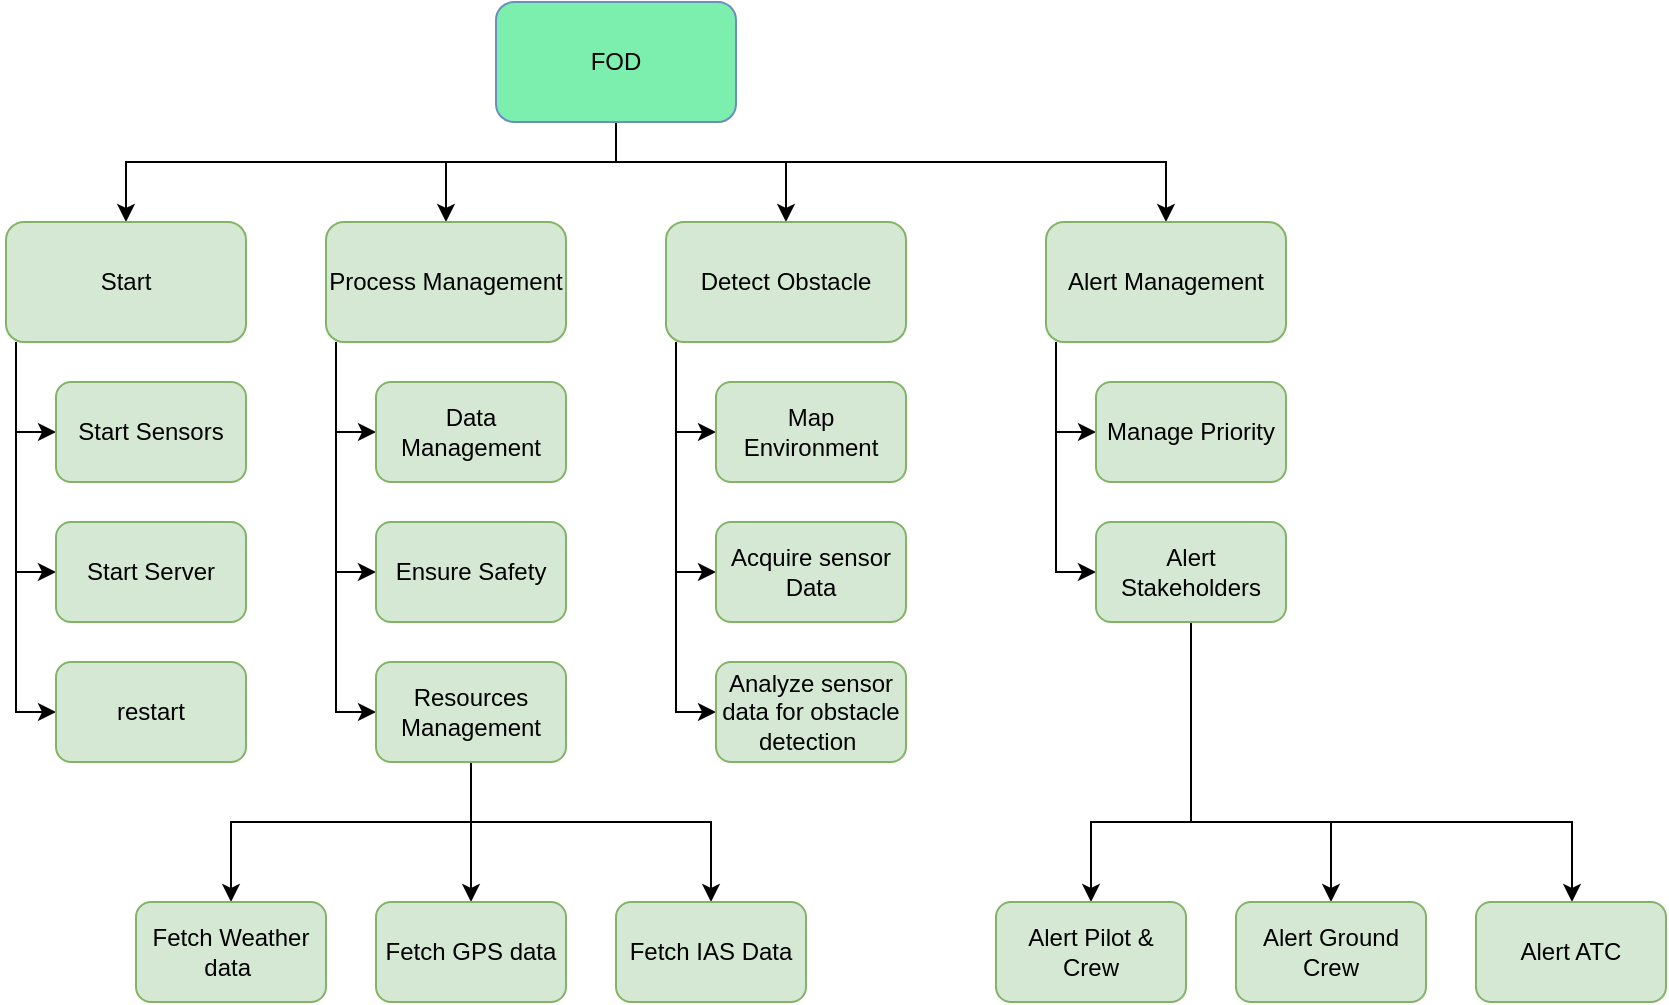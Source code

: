 <mxfile version="24.5.5" type="github">
  <diagram name="Page-1" id="U8d86U9HG2oWJi0DARNd">
    <mxGraphModel dx="1050" dy="522" grid="1" gridSize="10" guides="1" tooltips="1" connect="1" arrows="1" fold="1" page="1" pageScale="1" pageWidth="850" pageHeight="1100" math="0" shadow="0">
      <root>
        <mxCell id="0" />
        <mxCell id="1" parent="0" />
        <mxCell id="6PE3kObjTaUaEyGXoR4_-6" value="" style="edgeStyle=orthogonalEdgeStyle;rounded=0;orthogonalLoop=1;jettySize=auto;html=1;" edge="1" parent="1" source="6PE3kObjTaUaEyGXoR4_-1" target="6PE3kObjTaUaEyGXoR4_-4">
          <mxGeometry relative="1" as="geometry">
            <Array as="points">
              <mxPoint x="410" y="190" />
              <mxPoint x="325" y="190" />
            </Array>
          </mxGeometry>
        </mxCell>
        <mxCell id="6PE3kObjTaUaEyGXoR4_-8" style="edgeStyle=orthogonalEdgeStyle;rounded=0;orthogonalLoop=1;jettySize=auto;html=1;entryX=0.5;entryY=0;entryDx=0;entryDy=0;" edge="1" parent="1" source="6PE3kObjTaUaEyGXoR4_-1" target="6PE3kObjTaUaEyGXoR4_-3">
          <mxGeometry relative="1" as="geometry">
            <Array as="points">
              <mxPoint x="410" y="190" />
              <mxPoint x="165" y="190" />
            </Array>
          </mxGeometry>
        </mxCell>
        <mxCell id="6PE3kObjTaUaEyGXoR4_-9" style="edgeStyle=orthogonalEdgeStyle;rounded=0;orthogonalLoop=1;jettySize=auto;html=1;entryX=0.5;entryY=0;entryDx=0;entryDy=0;" edge="1" parent="1" source="6PE3kObjTaUaEyGXoR4_-1" target="6PE3kObjTaUaEyGXoR4_-2">
          <mxGeometry relative="1" as="geometry">
            <Array as="points">
              <mxPoint x="410" y="190" />
              <mxPoint x="495" y="190" />
            </Array>
          </mxGeometry>
        </mxCell>
        <mxCell id="6PE3kObjTaUaEyGXoR4_-10" style="edgeStyle=orthogonalEdgeStyle;rounded=0;orthogonalLoop=1;jettySize=auto;html=1;entryX=0.5;entryY=0;entryDx=0;entryDy=0;" edge="1" parent="1" source="6PE3kObjTaUaEyGXoR4_-1" target="6PE3kObjTaUaEyGXoR4_-5">
          <mxGeometry relative="1" as="geometry">
            <Array as="points">
              <mxPoint x="410" y="190" />
              <mxPoint x="685" y="190" />
            </Array>
          </mxGeometry>
        </mxCell>
        <mxCell id="6PE3kObjTaUaEyGXoR4_-1" value="FOD" style="rounded=1;whiteSpace=wrap;html=1;fillColor=#7ceead;strokeColor=#6c8ebf;" vertex="1" parent="1">
          <mxGeometry x="350" y="110" width="120" height="60" as="geometry" />
        </mxCell>
        <mxCell id="6PE3kObjTaUaEyGXoR4_-25" style="edgeStyle=orthogonalEdgeStyle;rounded=0;orthogonalLoop=1;jettySize=auto;html=1;entryX=0;entryY=0.5;entryDx=0;entryDy=0;" edge="1" parent="1" source="6PE3kObjTaUaEyGXoR4_-2" target="6PE3kObjTaUaEyGXoR4_-23">
          <mxGeometry relative="1" as="geometry">
            <Array as="points">
              <mxPoint x="440" y="325" />
            </Array>
          </mxGeometry>
        </mxCell>
        <mxCell id="6PE3kObjTaUaEyGXoR4_-26" style="edgeStyle=orthogonalEdgeStyle;rounded=0;orthogonalLoop=1;jettySize=auto;html=1;entryX=0;entryY=0.5;entryDx=0;entryDy=0;" edge="1" parent="1" source="6PE3kObjTaUaEyGXoR4_-2" target="6PE3kObjTaUaEyGXoR4_-22">
          <mxGeometry relative="1" as="geometry">
            <Array as="points">
              <mxPoint x="440" y="395" />
            </Array>
          </mxGeometry>
        </mxCell>
        <mxCell id="6PE3kObjTaUaEyGXoR4_-27" style="edgeStyle=orthogonalEdgeStyle;rounded=0;orthogonalLoop=1;jettySize=auto;html=1;entryX=0;entryY=0.5;entryDx=0;entryDy=0;" edge="1" parent="1" source="6PE3kObjTaUaEyGXoR4_-2" target="6PE3kObjTaUaEyGXoR4_-21">
          <mxGeometry relative="1" as="geometry">
            <Array as="points">
              <mxPoint x="440" y="465" />
            </Array>
          </mxGeometry>
        </mxCell>
        <mxCell id="6PE3kObjTaUaEyGXoR4_-2" value="Detect Obstacle" style="rounded=1;whiteSpace=wrap;html=1;fillColor=#d5e8d4;strokeColor=#82b366;" vertex="1" parent="1">
          <mxGeometry x="435" y="220" width="120" height="60" as="geometry" />
        </mxCell>
        <mxCell id="6PE3kObjTaUaEyGXoR4_-14" style="edgeStyle=orthogonalEdgeStyle;rounded=0;orthogonalLoop=1;jettySize=auto;html=1;entryX=0;entryY=0.5;entryDx=0;entryDy=0;" edge="1" parent="1" source="6PE3kObjTaUaEyGXoR4_-3" target="6PE3kObjTaUaEyGXoR4_-12">
          <mxGeometry relative="1" as="geometry">
            <Array as="points">
              <mxPoint x="110" y="325" />
            </Array>
          </mxGeometry>
        </mxCell>
        <mxCell id="6PE3kObjTaUaEyGXoR4_-16" style="edgeStyle=orthogonalEdgeStyle;rounded=0;orthogonalLoop=1;jettySize=auto;html=1;entryX=0;entryY=0.5;entryDx=0;entryDy=0;" edge="1" parent="1" source="6PE3kObjTaUaEyGXoR4_-3" target="6PE3kObjTaUaEyGXoR4_-11">
          <mxGeometry relative="1" as="geometry">
            <Array as="points">
              <mxPoint x="110" y="395" />
            </Array>
          </mxGeometry>
        </mxCell>
        <mxCell id="6PE3kObjTaUaEyGXoR4_-17" style="edgeStyle=orthogonalEdgeStyle;rounded=0;orthogonalLoop=1;jettySize=auto;html=1;entryX=0;entryY=0.5;entryDx=0;entryDy=0;" edge="1" parent="1" source="6PE3kObjTaUaEyGXoR4_-3" target="6PE3kObjTaUaEyGXoR4_-15">
          <mxGeometry relative="1" as="geometry">
            <Array as="points">
              <mxPoint x="110" y="465" />
            </Array>
          </mxGeometry>
        </mxCell>
        <mxCell id="6PE3kObjTaUaEyGXoR4_-3" value="Start" style="rounded=1;whiteSpace=wrap;html=1;fillColor=#d5e8d4;strokeColor=#82b366;" vertex="1" parent="1">
          <mxGeometry x="105" y="220" width="120" height="60" as="geometry" />
        </mxCell>
        <mxCell id="6PE3kObjTaUaEyGXoR4_-28" style="edgeStyle=orthogonalEdgeStyle;rounded=0;orthogonalLoop=1;jettySize=auto;html=1;entryX=0;entryY=0.5;entryDx=0;entryDy=0;" edge="1" parent="1" source="6PE3kObjTaUaEyGXoR4_-4" target="6PE3kObjTaUaEyGXoR4_-19">
          <mxGeometry relative="1" as="geometry">
            <Array as="points">
              <mxPoint x="270" y="325" />
            </Array>
          </mxGeometry>
        </mxCell>
        <mxCell id="6PE3kObjTaUaEyGXoR4_-29" style="edgeStyle=orthogonalEdgeStyle;rounded=0;orthogonalLoop=1;jettySize=auto;html=1;entryX=0;entryY=0.5;entryDx=0;entryDy=0;" edge="1" parent="1" source="6PE3kObjTaUaEyGXoR4_-4" target="6PE3kObjTaUaEyGXoR4_-18">
          <mxGeometry relative="1" as="geometry">
            <Array as="points">
              <mxPoint x="270" y="395" />
            </Array>
          </mxGeometry>
        </mxCell>
        <mxCell id="6PE3kObjTaUaEyGXoR4_-30" style="edgeStyle=orthogonalEdgeStyle;rounded=0;orthogonalLoop=1;jettySize=auto;html=1;entryX=0;entryY=0.5;entryDx=0;entryDy=0;" edge="1" parent="1" source="6PE3kObjTaUaEyGXoR4_-4" target="6PE3kObjTaUaEyGXoR4_-20">
          <mxGeometry relative="1" as="geometry">
            <Array as="points">
              <mxPoint x="270" y="465" />
            </Array>
          </mxGeometry>
        </mxCell>
        <mxCell id="6PE3kObjTaUaEyGXoR4_-4" value="Process Management" style="rounded=1;whiteSpace=wrap;html=1;fillColor=#d5e8d4;strokeColor=#82b366;" vertex="1" parent="1">
          <mxGeometry x="265" y="220" width="120" height="60" as="geometry" />
        </mxCell>
        <mxCell id="6PE3kObjTaUaEyGXoR4_-34" style="edgeStyle=orthogonalEdgeStyle;rounded=0;orthogonalLoop=1;jettySize=auto;html=1;entryX=0;entryY=0.5;entryDx=0;entryDy=0;" edge="1" parent="1" source="6PE3kObjTaUaEyGXoR4_-5" target="6PE3kObjTaUaEyGXoR4_-33">
          <mxGeometry relative="1" as="geometry">
            <Array as="points">
              <mxPoint x="630" y="325" />
            </Array>
          </mxGeometry>
        </mxCell>
        <mxCell id="6PE3kObjTaUaEyGXoR4_-35" style="edgeStyle=orthogonalEdgeStyle;rounded=0;orthogonalLoop=1;jettySize=auto;html=1;entryX=0;entryY=0.5;entryDx=0;entryDy=0;" edge="1" parent="1" source="6PE3kObjTaUaEyGXoR4_-5" target="6PE3kObjTaUaEyGXoR4_-32">
          <mxGeometry relative="1" as="geometry">
            <Array as="points">
              <mxPoint x="630" y="395" />
            </Array>
          </mxGeometry>
        </mxCell>
        <mxCell id="6PE3kObjTaUaEyGXoR4_-5" value="Alert Management" style="rounded=1;whiteSpace=wrap;html=1;fillColor=#d5e8d4;strokeColor=#82b366;" vertex="1" parent="1">
          <mxGeometry x="625" y="220" width="120" height="60" as="geometry" />
        </mxCell>
        <mxCell id="6PE3kObjTaUaEyGXoR4_-11" value="Start Server" style="rounded=1;whiteSpace=wrap;html=1;fillColor=#d5e8d4;strokeColor=#82b366;" vertex="1" parent="1">
          <mxGeometry x="130" y="370" width="95" height="50" as="geometry" />
        </mxCell>
        <mxCell id="6PE3kObjTaUaEyGXoR4_-12" value="Start Sensors" style="rounded=1;whiteSpace=wrap;html=1;fillColor=#d5e8d4;strokeColor=#82b366;" vertex="1" parent="1">
          <mxGeometry x="130" y="300" width="95" height="50" as="geometry" />
        </mxCell>
        <mxCell id="6PE3kObjTaUaEyGXoR4_-15" value="restart" style="rounded=1;whiteSpace=wrap;html=1;fillColor=#d5e8d4;strokeColor=#82b366;" vertex="1" parent="1">
          <mxGeometry x="130" y="440" width="95" height="50" as="geometry" />
        </mxCell>
        <mxCell id="6PE3kObjTaUaEyGXoR4_-18" value="Ensure Safety" style="rounded=1;whiteSpace=wrap;html=1;fillColor=#d5e8d4;strokeColor=#82b366;" vertex="1" parent="1">
          <mxGeometry x="290" y="370" width="95" height="50" as="geometry" />
        </mxCell>
        <mxCell id="6PE3kObjTaUaEyGXoR4_-19" value="Data Management" style="rounded=1;whiteSpace=wrap;html=1;fillColor=#d5e8d4;strokeColor=#82b366;" vertex="1" parent="1">
          <mxGeometry x="290" y="300" width="95" height="50" as="geometry" />
        </mxCell>
        <mxCell id="6PE3kObjTaUaEyGXoR4_-37" style="edgeStyle=orthogonalEdgeStyle;rounded=0;orthogonalLoop=1;jettySize=auto;html=1;entryX=0.5;entryY=0;entryDx=0;entryDy=0;" edge="1" parent="1" source="6PE3kObjTaUaEyGXoR4_-20" target="6PE3kObjTaUaEyGXoR4_-36">
          <mxGeometry relative="1" as="geometry" />
        </mxCell>
        <mxCell id="6PE3kObjTaUaEyGXoR4_-40" style="edgeStyle=orthogonalEdgeStyle;rounded=0;orthogonalLoop=1;jettySize=auto;html=1;entryX=0.5;entryY=0;entryDx=0;entryDy=0;" edge="1" parent="1" source="6PE3kObjTaUaEyGXoR4_-20" target="6PE3kObjTaUaEyGXoR4_-39">
          <mxGeometry relative="1" as="geometry">
            <Array as="points">
              <mxPoint x="338" y="520" />
              <mxPoint x="218" y="520" />
            </Array>
          </mxGeometry>
        </mxCell>
        <mxCell id="6PE3kObjTaUaEyGXoR4_-41" style="edgeStyle=orthogonalEdgeStyle;rounded=0;orthogonalLoop=1;jettySize=auto;html=1;entryX=0.5;entryY=0;entryDx=0;entryDy=0;" edge="1" parent="1" source="6PE3kObjTaUaEyGXoR4_-20" target="6PE3kObjTaUaEyGXoR4_-38">
          <mxGeometry relative="1" as="geometry">
            <Array as="points">
              <mxPoint x="338" y="520" />
              <mxPoint x="458" y="520" />
            </Array>
          </mxGeometry>
        </mxCell>
        <mxCell id="6PE3kObjTaUaEyGXoR4_-20" value="&lt;div&gt;Resources Management&lt;br&gt;&lt;/div&gt;" style="rounded=1;whiteSpace=wrap;html=1;fillColor=#d5e8d4;strokeColor=#82b366;" vertex="1" parent="1">
          <mxGeometry x="290" y="440" width="95" height="50" as="geometry" />
        </mxCell>
        <mxCell id="6PE3kObjTaUaEyGXoR4_-21" value="Analyze sensor data for obstacle detection&amp;nbsp;" style="rounded=1;whiteSpace=wrap;html=1;fillColor=#d5e8d4;strokeColor=#82b366;" vertex="1" parent="1">
          <mxGeometry x="460" y="440" width="95" height="50" as="geometry" />
        </mxCell>
        <mxCell id="6PE3kObjTaUaEyGXoR4_-22" value="Acquire sensor Data" style="rounded=1;whiteSpace=wrap;html=1;fillColor=#d5e8d4;strokeColor=#82b366;" vertex="1" parent="1">
          <mxGeometry x="460" y="370" width="95" height="50" as="geometry" />
        </mxCell>
        <mxCell id="6PE3kObjTaUaEyGXoR4_-23" value="Map Environment" style="rounded=1;whiteSpace=wrap;html=1;fillColor=#d5e8d4;strokeColor=#82b366;" vertex="1" parent="1">
          <mxGeometry x="460" y="300" width="95" height="50" as="geometry" />
        </mxCell>
        <mxCell id="6PE3kObjTaUaEyGXoR4_-46" style="edgeStyle=orthogonalEdgeStyle;rounded=0;orthogonalLoop=1;jettySize=auto;html=1;entryX=0.5;entryY=0;entryDx=0;entryDy=0;" edge="1" parent="1" source="6PE3kObjTaUaEyGXoR4_-32" target="6PE3kObjTaUaEyGXoR4_-43">
          <mxGeometry relative="1" as="geometry">
            <Array as="points">
              <mxPoint x="698" y="520" />
              <mxPoint x="768" y="520" />
            </Array>
          </mxGeometry>
        </mxCell>
        <mxCell id="6PE3kObjTaUaEyGXoR4_-47" style="edgeStyle=orthogonalEdgeStyle;rounded=0;orthogonalLoop=1;jettySize=auto;html=1;entryX=0.5;entryY=0;entryDx=0;entryDy=0;" edge="1" parent="1" source="6PE3kObjTaUaEyGXoR4_-32" target="6PE3kObjTaUaEyGXoR4_-45">
          <mxGeometry relative="1" as="geometry">
            <Array as="points">
              <mxPoint x="698" y="520" />
              <mxPoint x="648" y="520" />
            </Array>
          </mxGeometry>
        </mxCell>
        <mxCell id="6PE3kObjTaUaEyGXoR4_-49" style="edgeStyle=orthogonalEdgeStyle;rounded=0;orthogonalLoop=1;jettySize=auto;html=1;" edge="1" parent="1" source="6PE3kObjTaUaEyGXoR4_-32" target="6PE3kObjTaUaEyGXoR4_-44">
          <mxGeometry relative="1" as="geometry">
            <Array as="points">
              <mxPoint x="698" y="520" />
              <mxPoint x="888" y="520" />
            </Array>
          </mxGeometry>
        </mxCell>
        <mxCell id="6PE3kObjTaUaEyGXoR4_-32" value="Alert Stakeholders" style="rounded=1;whiteSpace=wrap;html=1;fillColor=#d5e8d4;strokeColor=#82b366;" vertex="1" parent="1">
          <mxGeometry x="650" y="370" width="95" height="50" as="geometry" />
        </mxCell>
        <mxCell id="6PE3kObjTaUaEyGXoR4_-33" value="Manage Priority" style="rounded=1;whiteSpace=wrap;html=1;fillColor=#d5e8d4;strokeColor=#82b366;" vertex="1" parent="1">
          <mxGeometry x="650" y="300" width="95" height="50" as="geometry" />
        </mxCell>
        <mxCell id="6PE3kObjTaUaEyGXoR4_-36" value="Fetch GPS data" style="rounded=1;whiteSpace=wrap;html=1;fillColor=#d5e8d4;strokeColor=#82b366;" vertex="1" parent="1">
          <mxGeometry x="290" y="560" width="95" height="50" as="geometry" />
        </mxCell>
        <mxCell id="6PE3kObjTaUaEyGXoR4_-38" value="&lt;div&gt;Fetch IAS Data&lt;/div&gt;" style="rounded=1;whiteSpace=wrap;html=1;fillColor=#d5e8d4;strokeColor=#82b366;" vertex="1" parent="1">
          <mxGeometry x="410" y="560" width="95" height="50" as="geometry" />
        </mxCell>
        <mxCell id="6PE3kObjTaUaEyGXoR4_-39" value="&lt;div&gt;Fetch Weather data&lt;span style=&quot;white-space: pre;&quot;&gt;&#x9;&lt;/span&gt;&lt;/div&gt;" style="rounded=1;whiteSpace=wrap;html=1;fillColor=#d5e8d4;strokeColor=#82b366;" vertex="1" parent="1">
          <mxGeometry x="170" y="560" width="95" height="50" as="geometry" />
        </mxCell>
        <mxCell id="6PE3kObjTaUaEyGXoR4_-43" value="&lt;div&gt;Alert Ground Crew&lt;br&gt;&lt;/div&gt;" style="rounded=1;whiteSpace=wrap;html=1;fillColor=#d5e8d4;strokeColor=#82b366;" vertex="1" parent="1">
          <mxGeometry x="720" y="560" width="95" height="50" as="geometry" />
        </mxCell>
        <mxCell id="6PE3kObjTaUaEyGXoR4_-44" value="&lt;div&gt;Alert ATC&lt;br&gt;&lt;/div&gt;" style="rounded=1;whiteSpace=wrap;html=1;fillColor=#d5e8d4;strokeColor=#82b366;" vertex="1" parent="1">
          <mxGeometry x="840" y="560" width="95" height="50" as="geometry" />
        </mxCell>
        <mxCell id="6PE3kObjTaUaEyGXoR4_-45" value="&lt;div&gt;Alert Pilot &amp;amp; Crew&lt;/div&gt;" style="rounded=1;whiteSpace=wrap;html=1;fillColor=#d5e8d4;strokeColor=#82b366;" vertex="1" parent="1">
          <mxGeometry x="600" y="560" width="95" height="50" as="geometry" />
        </mxCell>
      </root>
    </mxGraphModel>
  </diagram>
</mxfile>
